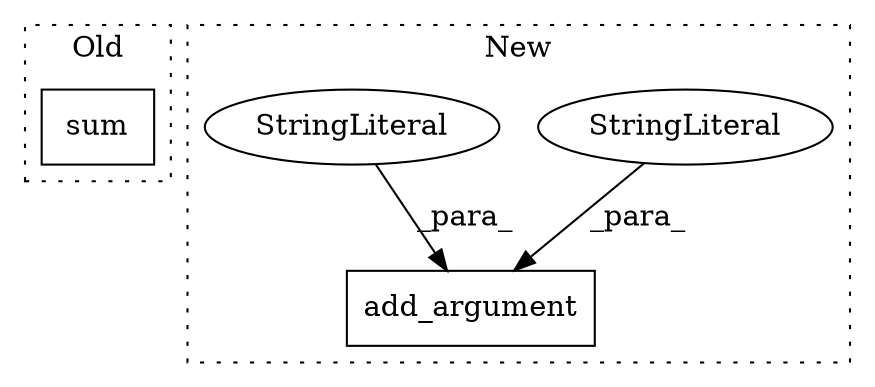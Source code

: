 digraph G {
subgraph cluster0 {
1 [label="sum" a="32" s="1735" l="5" shape="box"];
label = "Old";
style="dotted";
}
subgraph cluster1 {
2 [label="add_argument" a="32" s="3123,3366" l="13,1" shape="box"];
3 [label="StringLiteral" a="45" s="3136" l="4" shape="ellipse"];
4 [label="StringLiteral" a="45" s="3141" l="18" shape="ellipse"];
label = "New";
style="dotted";
}
3 -> 2 [label="_para_"];
4 -> 2 [label="_para_"];
}